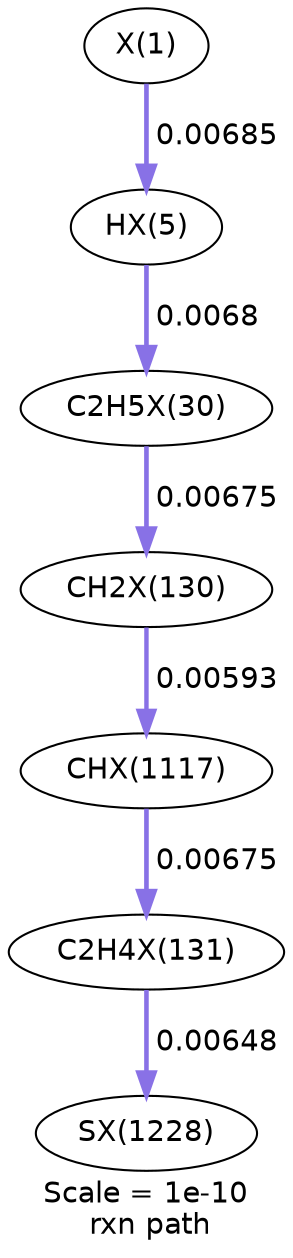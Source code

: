 digraph reaction_paths {
center=1;
s29 -> s30[fontname="Helvetica", style="setlinewidth(2.24)", arrowsize=1.12, color="0.7, 0.507, 0.9"
, label=" 0.00685"];
s30 -> s33[fontname="Helvetica", style="setlinewidth(2.23)", arrowsize=1.12, color="0.7, 0.507, 0.9"
, label=" 0.0068"];
s33 -> s44[fontname="Helvetica", style="setlinewidth(2.23)", arrowsize=1.11, color="0.7, 0.507, 0.9"
, label=" 0.00675"];
s44 -> s52[fontname="Helvetica", style="setlinewidth(2.13)", arrowsize=1.06, color="0.7, 0.506, 0.9"
, label=" 0.00593"];
s52 -> s45[fontname="Helvetica", style="setlinewidth(2.23)", arrowsize=1.11, color="0.7, 0.507, 0.9"
, label=" 0.00675"];
s45 -> s54[fontname="Helvetica", style="setlinewidth(2.2)", arrowsize=1.1, color="0.7, 0.506, 0.9"
, label=" 0.00648"];
s29 [ fontname="Helvetica", label="X(1)"];
s30 [ fontname="Helvetica", label="HX(5)"];
s33 [ fontname="Helvetica", label="C2H5X(30)"];
s44 [ fontname="Helvetica", label="CH2X(130)"];
s45 [ fontname="Helvetica", label="C2H4X(131)"];
s52 [ fontname="Helvetica", label="CHX(1117)"];
s54 [ fontname="Helvetica", label="SX(1228)"];
 label = "Scale = 1e-10\l rxn path";
 fontname = "Helvetica";
}
